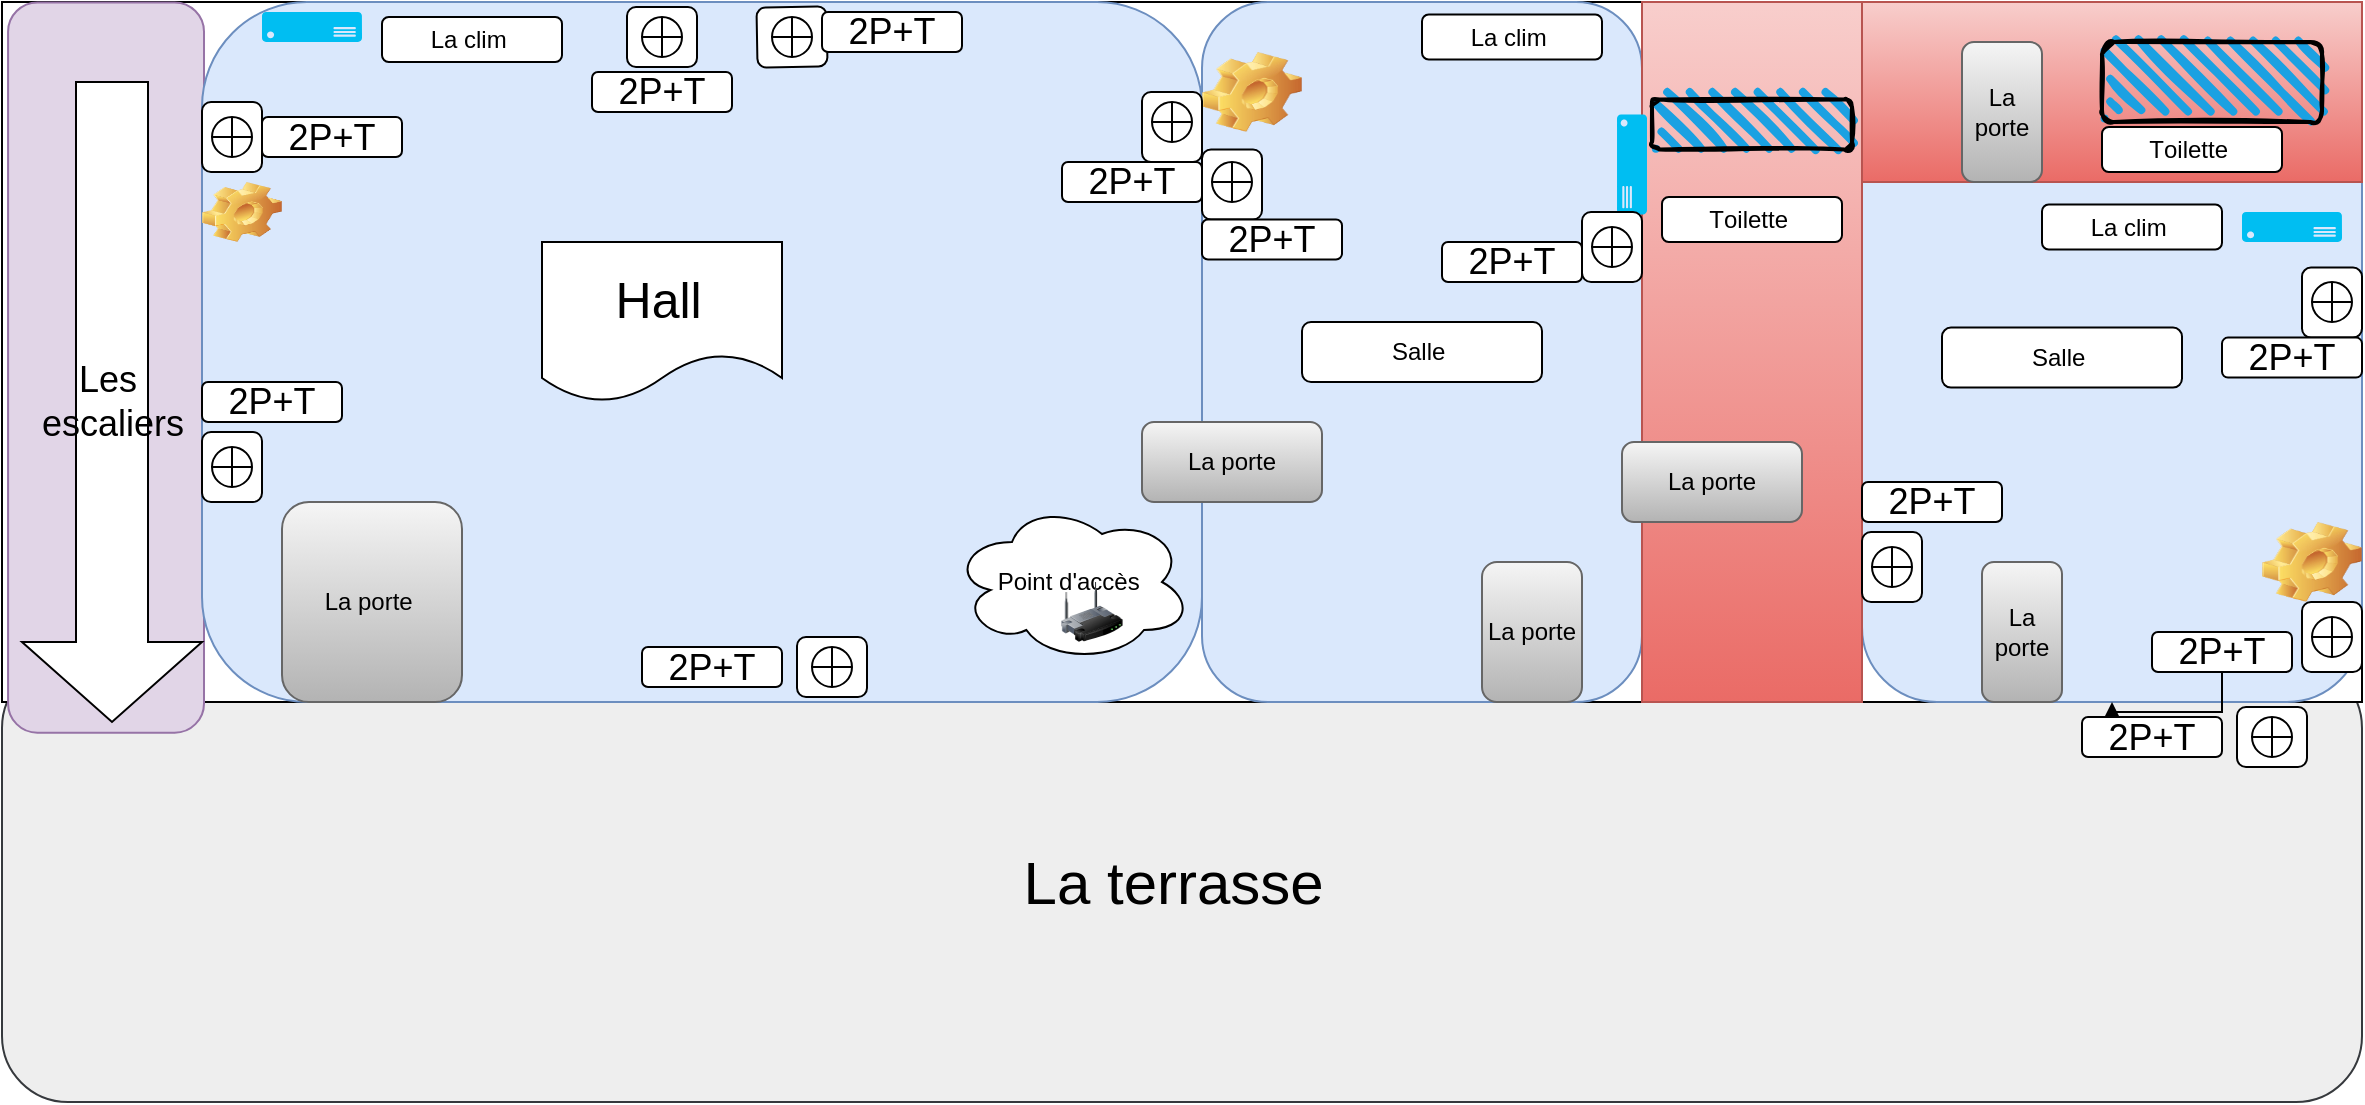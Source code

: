 <mxfile version="24.1.0" type="github">
  <diagram name="Page-1" id="bWEiz-yl2a5lwroInKTy">
    <mxGraphModel dx="5467" dy="425" grid="1" gridSize="10" guides="1" tooltips="1" connect="1" arrows="1" fold="1" page="1" pageScale="1" pageWidth="4681" pageHeight="3300" math="0" shadow="0">
      <root>
        <mxCell id="0" />
        <mxCell id="1" parent="0" />
        <mxCell id="A3eTrqCNgG_vszFpW4A1-3" value="&lt;font style=&quot;font-size: 30px;&quot;&gt;La terrasse&amp;nbsp;&lt;/font&gt;" style="rounded=1;whiteSpace=wrap;html=1;fillColor=#eeeeee;strokeColor=#36393d;" parent="1" vertex="1">
          <mxGeometry x="-100" y="340" width="1180" height="220" as="geometry" />
        </mxCell>
        <mxCell id="A3eTrqCNgG_vszFpW4A1-2" value="" style="rounded=0;whiteSpace=wrap;html=1;" parent="1" vertex="1">
          <mxGeometry x="-100" y="10" width="1180" height="350" as="geometry" />
        </mxCell>
        <mxCell id="A3eTrqCNgG_vszFpW4A1-4" value="" style="rounded=1;whiteSpace=wrap;html=1;rotation=-90;fillColor=#e1d5e7;strokeColor=#9673a6;" parent="1" vertex="1">
          <mxGeometry x="-230.56" y="143.82" width="365.16" height="97.97" as="geometry" />
        </mxCell>
        <mxCell id="A3eTrqCNgG_vszFpW4A1-10" value="&lt;font style=&quot;font-size: 18px;&quot;&gt;Les&amp;nbsp;&lt;/font&gt;&lt;div style=&quot;font-size: 18px;&quot;&gt;&lt;font style=&quot;font-size: 18px;&quot;&gt;escaliers&lt;/font&gt;&lt;/div&gt;" style="html=1;shadow=0;dashed=0;align=center;verticalAlign=middle;shape=mxgraph.arrows2.arrow;dy=0.6;dx=40;direction=south;notch=0;" parent="1" vertex="1">
          <mxGeometry x="-90" y="50" width="90" height="320" as="geometry" />
        </mxCell>
        <mxCell id="A3eTrqCNgG_vszFpW4A1-12" value="" style="rounded=1;whiteSpace=wrap;html=1;fillColor=#dae8fc;strokeColor=#6c8ebf;" parent="1" vertex="1">
          <mxGeometry y="10" width="500" height="350" as="geometry" />
        </mxCell>
        <mxCell id="A3eTrqCNgG_vszFpW4A1-13" value="" style="rounded=1;whiteSpace=wrap;html=1;fillColor=#dae8fc;strokeColor=#6c8ebf;" parent="1" vertex="1">
          <mxGeometry x="500" y="10" width="220" height="350" as="geometry" />
        </mxCell>
        <mxCell id="A3eTrqCNgG_vszFpW4A1-14" value="" style="rounded=1;whiteSpace=wrap;html=1;fillColor=#dae8fc;strokeColor=#6c8ebf;" parent="1" vertex="1">
          <mxGeometry x="830" y="10" width="250" height="350" as="geometry" />
        </mxCell>
        <mxCell id="A3eTrqCNgG_vszFpW4A1-16" value="" style="rounded=0;whiteSpace=wrap;html=1;fillColor=#f8cecc;strokeColor=#b85450;gradientColor=#ea6b66;" parent="1" vertex="1">
          <mxGeometry x="720" y="10" width="110" height="350" as="geometry" />
        </mxCell>
        <mxCell id="A3eTrqCNgG_vszFpW4A1-17" value="" style="rounded=0;whiteSpace=wrap;html=1;fillColor=#f8cecc;strokeColor=#b85450;gradientColor=#ea6b66;" parent="1" vertex="1">
          <mxGeometry x="830" y="10" width="250" height="90" as="geometry" />
        </mxCell>
        <mxCell id="A3eTrqCNgG_vszFpW4A1-18" value="La porte&amp;nbsp;" style="rounded=1;whiteSpace=wrap;html=1;fillColor=#f5f5f5;gradientColor=#b3b3b3;strokeColor=#666666;" parent="1" vertex="1">
          <mxGeometry x="40" y="260" width="90" height="100" as="geometry" />
        </mxCell>
        <mxCell id="A3eTrqCNgG_vszFpW4A1-19" value="La porte" style="rounded=1;whiteSpace=wrap;html=1;fillColor=#f5f5f5;gradientColor=#b3b3b3;strokeColor=#666666;" parent="1" vertex="1">
          <mxGeometry x="470" y="220" width="90" height="40" as="geometry" />
        </mxCell>
        <mxCell id="A3eTrqCNgG_vszFpW4A1-20" value="La porte" style="rounded=1;whiteSpace=wrap;html=1;fillColor=#f5f5f5;gradientColor=#b3b3b3;strokeColor=#666666;" parent="1" vertex="1">
          <mxGeometry x="640" y="290" width="50" height="70" as="geometry" />
        </mxCell>
        <mxCell id="A3eTrqCNgG_vszFpW4A1-21" value="La porte" style="rounded=1;whiteSpace=wrap;html=1;fillColor=#f5f5f5;gradientColor=#b3b3b3;strokeColor=#666666;" parent="1" vertex="1">
          <mxGeometry x="710" y="230" width="90" height="40" as="geometry" />
        </mxCell>
        <mxCell id="A3eTrqCNgG_vszFpW4A1-22" value="La porte" style="rounded=1;whiteSpace=wrap;html=1;fillColor=#f5f5f5;gradientColor=#b3b3b3;strokeColor=#666666;" parent="1" vertex="1">
          <mxGeometry x="890" y="290" width="40" height="70" as="geometry" />
        </mxCell>
        <mxCell id="A3eTrqCNgG_vszFpW4A1-23" value="La porte" style="rounded=1;whiteSpace=wrap;html=1;fillColor=#f5f5f5;gradientColor=#b3b3b3;strokeColor=#666666;" parent="1" vertex="1">
          <mxGeometry x="880" y="30" width="40" height="70" as="geometry" />
        </mxCell>
        <mxCell id="A3eTrqCNgG_vszFpW4A1-24" value="Point d&#39;accès&amp;nbsp;" style="ellipse;shape=cloud;whiteSpace=wrap;html=1;" parent="1" vertex="1">
          <mxGeometry x="375" y="260" width="120" height="80" as="geometry" />
        </mxCell>
        <mxCell id="A3eTrqCNgG_vszFpW4A1-25" value="" style="shape=image;html=1;verticalLabelPosition=bottom;verticalAlign=top;imageAspect=0;image=img/clipart/Gear_128x128.png" parent="1" vertex="1">
          <mxGeometry y="100" width="40" height="30" as="geometry" />
        </mxCell>
        <mxCell id="A3eTrqCNgG_vszFpW4A1-26" value="" style="shape=image;html=1;verticalLabelPosition=bottom;verticalAlign=top;imageAspect=0;image=img/clipart/Gear_128x128.png" parent="1" vertex="1">
          <mxGeometry x="500" y="35" width="50" height="40" as="geometry" />
        </mxCell>
        <mxCell id="A3eTrqCNgG_vszFpW4A1-27" value="" style="shape=image;html=1;verticalLabelPosition=bottom;verticalAlign=top;imageAspect=0;image=img/clipart/Gear_128x128.png" parent="1" vertex="1">
          <mxGeometry x="1030" y="270" width="50" height="40" as="geometry" />
        </mxCell>
        <mxCell id="A3eTrqCNgG_vszFpW4A1-28" value="" style="image;html=1;image=img/lib/clip_art/networking/Wireless_Router_128x128.png" parent="1" vertex="1">
          <mxGeometry x="420" y="300" width="50" height="30" as="geometry" />
        </mxCell>
        <mxCell id="A3eTrqCNgG_vszFpW4A1-30" value="&lt;font style=&quot;font-size: 25px;&quot;&gt;Hall&lt;/font&gt;&amp;nbsp;" style="shape=document;whiteSpace=wrap;html=1;boundedLbl=1;" parent="1" vertex="1">
          <mxGeometry x="170" y="130" width="120" height="80" as="geometry" />
        </mxCell>
        <mxCell id="A3eTrqCNgG_vszFpW4A1-33" value="" style="verticalLabelPosition=bottom;html=1;verticalAlign=top;align=center;strokeColor=none;fillColor=#00BEF2;shape=mxgraph.azure.server;" parent="1" vertex="1">
          <mxGeometry x="30" y="15" width="50" height="15" as="geometry" />
        </mxCell>
        <mxCell id="A3eTrqCNgG_vszFpW4A1-35" value="" style="verticalLabelPosition=bottom;html=1;verticalAlign=top;align=center;strokeColor=none;fillColor=#00BEF2;shape=mxgraph.azure.server;rotation=90;" parent="1" vertex="1">
          <mxGeometry x="690" y="83.75" width="50" height="15" as="geometry" />
        </mxCell>
        <mxCell id="A3eTrqCNgG_vszFpW4A1-36" value="" style="verticalLabelPosition=bottom;html=1;verticalAlign=top;align=center;strokeColor=none;fillColor=#00BEF2;shape=mxgraph.azure.server;" parent="1" vertex="1">
          <mxGeometry x="1020" y="115" width="50" height="15" as="geometry" />
        </mxCell>
        <mxCell id="A3eTrqCNgG_vszFpW4A1-37" value="La clim&amp;nbsp;" style="rounded=1;whiteSpace=wrap;html=1;" parent="1" vertex="1">
          <mxGeometry x="90" y="17.5" width="90" height="22.5" as="geometry" />
        </mxCell>
        <mxCell id="A3eTrqCNgG_vszFpW4A1-38" value="La clim&amp;nbsp;" style="rounded=1;whiteSpace=wrap;html=1;" parent="1" vertex="1">
          <mxGeometry x="610" y="16.25" width="90" height="22.5" as="geometry" />
        </mxCell>
        <mxCell id="A3eTrqCNgG_vszFpW4A1-39" value="La clim&amp;nbsp;" style="rounded=1;whiteSpace=wrap;html=1;" parent="1" vertex="1">
          <mxGeometry x="920" y="111.25" width="90" height="22.5" as="geometry" />
        </mxCell>
        <mxCell id="A3eTrqCNgG_vszFpW4A1-40" value="" style="rounded=1;whiteSpace=wrap;html=1;strokeWidth=2;fillWeight=4;hachureGap=8;hachureAngle=45;fillColor=#1ba1e2;sketch=1;" parent="1" vertex="1">
          <mxGeometry x="950" y="30" width="110" height="40" as="geometry" />
        </mxCell>
        <mxCell id="A3eTrqCNgG_vszFpW4A1-41" value="" style="rounded=1;whiteSpace=wrap;html=1;strokeWidth=2;fillWeight=4;hachureGap=8;hachureAngle=45;fillColor=#1ba1e2;sketch=1;" parent="1" vertex="1">
          <mxGeometry x="725" y="58.75" width="100" height="25" as="geometry" />
        </mxCell>
        <mxCell id="A3eTrqCNgG_vszFpW4A1-42" value="T&lt;span style=&quot;color: rgba(0, 0, 0, 0); font-family: monospace; font-size: 0px; text-align: start; text-wrap: nowrap;&quot;&gt;%3CmxGraphModel%3E%3Croot%3E%3CmxCell%20id%3D%220%22%2F%3E%3CmxCell%20id%3D%221%22%20parent%3D%220%22%2F%3E%3CmxCell%20id%3D%222%22%20value%3D%22La%20clim%26amp%3Bnbsp%3B%22%20style%3D%22rounded%3D1%3BwhiteSpace%3Dwrap%3Bhtml%3D1%3B%22%20vertex%3D%221%22%20parent%3D%221%22%3E%3CmxGeometry%20x%3D%22630%22%20y%3D%2236.25%22%20width%3D%2290%22%20height%3D%2222.5%22%20as%3D%22geometry%22%2F%3E%3C%2FmxCell%3E%3C%2Froot%3E%3C%2FmxGraphModel%3E&lt;/span&gt;oilette&amp;nbsp;" style="rounded=1;whiteSpace=wrap;html=1;" parent="1" vertex="1">
          <mxGeometry x="730" y="107.5" width="90" height="22.5" as="geometry" />
        </mxCell>
        <mxCell id="A3eTrqCNgG_vszFpW4A1-43" value="T&lt;span style=&quot;color: rgba(0, 0, 0, 0); font-family: monospace; font-size: 0px; text-align: start; text-wrap: nowrap;&quot;&gt;%3CmxGraphModel%3E%3Croot%3E%3CmxCell%20id%3D%220%22%2F%3E%3CmxCell%20id%3D%221%22%20parent%3D%220%22%2F%3E%3CmxCell%20id%3D%222%22%20value%3D%22La%20clim%26amp%3Bnbsp%3B%22%20style%3D%22rounded%3D1%3BwhiteSpace%3Dwrap%3Bhtml%3D1%3B%22%20vertex%3D%221%22%20parent%3D%221%22%3E%3CmxGeometry%20x%3D%22630%22%20y%3D%2236.25%22%20width%3D%2290%22%20height%3D%2222.5%22%20as%3D%22geometry%22%2F%3E%3C%2FmxCell%3E%3C%2Froot%3E%3C%2FmxGraphModel%3E&lt;/span&gt;oilette&amp;nbsp;" style="rounded=1;whiteSpace=wrap;html=1;" parent="1" vertex="1">
          <mxGeometry x="950" y="72.5" width="90" height="22.5" as="geometry" />
        </mxCell>
        <mxCell id="A3eTrqCNgG_vszFpW4A1-45" value="Salle&amp;nbsp;" style="rounded=1;whiteSpace=wrap;html=1;" parent="1" vertex="1">
          <mxGeometry x="550" y="170" width="120" height="30" as="geometry" />
        </mxCell>
        <mxCell id="A3eTrqCNgG_vszFpW4A1-46" value="Salle&amp;nbsp;" style="rounded=1;whiteSpace=wrap;html=1;" parent="1" vertex="1">
          <mxGeometry x="870" y="172.8" width="120" height="30" as="geometry" />
        </mxCell>
        <mxCell id="Nn4sGGpZGhYClsOdtxUB-1" value="" style="rounded=1;whiteSpace=wrap;html=1;" vertex="1" parent="1">
          <mxGeometry x="470" y="55" width="30" height="35" as="geometry" />
        </mxCell>
        <mxCell id="Nn4sGGpZGhYClsOdtxUB-2" value="" style="rounded=1;whiteSpace=wrap;html=1;rotation=90;" vertex="1" parent="1">
          <mxGeometry x="300" y="325" width="30" height="35" as="geometry" />
        </mxCell>
        <mxCell id="Nn4sGGpZGhYClsOdtxUB-3" value="" style="rounded=1;whiteSpace=wrap;html=1;" vertex="1" parent="1">
          <mxGeometry y="225" width="30" height="35" as="geometry" />
        </mxCell>
        <mxCell id="Nn4sGGpZGhYClsOdtxUB-4" value="" style="rounded=1;whiteSpace=wrap;html=1;" vertex="1" parent="1">
          <mxGeometry y="60" width="30" height="35" as="geometry" />
        </mxCell>
        <mxCell id="Nn4sGGpZGhYClsOdtxUB-5" value="" style="rounded=1;whiteSpace=wrap;html=1;rotation=89;" vertex="1" parent="1">
          <mxGeometry x="280" y="10" width="30" height="35" as="geometry" />
        </mxCell>
        <mxCell id="Nn4sGGpZGhYClsOdtxUB-6" value="" style="rounded=1;whiteSpace=wrap;html=1;rotation=90;" vertex="1" parent="1">
          <mxGeometry x="215" y="10" width="30" height="35" as="geometry" />
        </mxCell>
        <mxCell id="Nn4sGGpZGhYClsOdtxUB-8" value="" style="rounded=1;whiteSpace=wrap;html=1;" vertex="1" parent="1">
          <mxGeometry x="500" y="83.75" width="30" height="35" as="geometry" />
        </mxCell>
        <mxCell id="Nn4sGGpZGhYClsOdtxUB-9" value="" style="rounded=1;whiteSpace=wrap;html=1;" vertex="1" parent="1">
          <mxGeometry x="690" y="115" width="30" height="35" as="geometry" />
        </mxCell>
        <mxCell id="Nn4sGGpZGhYClsOdtxUB-10" value="" style="rounded=1;whiteSpace=wrap;html=1;rotation=-90;" vertex="1" parent="1">
          <mxGeometry x="1020" y="360" width="30" height="35" as="geometry" />
        </mxCell>
        <mxCell id="Nn4sGGpZGhYClsOdtxUB-11" value="" style="rounded=1;whiteSpace=wrap;html=1;" vertex="1" parent="1">
          <mxGeometry x="830" y="275" width="30" height="35" as="geometry" />
        </mxCell>
        <mxCell id="Nn4sGGpZGhYClsOdtxUB-12" value="" style="rounded=1;whiteSpace=wrap;html=1;" vertex="1" parent="1">
          <mxGeometry x="1050" y="310" width="30" height="35" as="geometry" />
        </mxCell>
        <mxCell id="Nn4sGGpZGhYClsOdtxUB-13" value="" style="rounded=1;whiteSpace=wrap;html=1;" vertex="1" parent="1">
          <mxGeometry x="1050" y="142.8" width="30" height="35" as="geometry" />
        </mxCell>
        <mxCell id="Nn4sGGpZGhYClsOdtxUB-17" value="" style="verticalLabelPosition=bottom;verticalAlign=top;html=1;shape=mxgraph.flowchart.summing_function;" vertex="1" parent="1">
          <mxGeometry x="475" y="60" width="20" height="20" as="geometry" />
        </mxCell>
        <mxCell id="Nn4sGGpZGhYClsOdtxUB-18" value="" style="verticalLabelPosition=bottom;verticalAlign=top;html=1;shape=mxgraph.flowchart.summing_function;" vertex="1" parent="1">
          <mxGeometry x="285" y="17.5" width="20" height="20" as="geometry" />
        </mxCell>
        <mxCell id="Nn4sGGpZGhYClsOdtxUB-19" value="" style="verticalLabelPosition=bottom;verticalAlign=top;html=1;shape=mxgraph.flowchart.summing_function;" vertex="1" parent="1">
          <mxGeometry x="305" y="332.5" width="20" height="20" as="geometry" />
        </mxCell>
        <mxCell id="Nn4sGGpZGhYClsOdtxUB-20" value="" style="verticalLabelPosition=bottom;verticalAlign=top;html=1;shape=mxgraph.flowchart.summing_function;" vertex="1" parent="1">
          <mxGeometry x="505" y="90" width="20" height="20" as="geometry" />
        </mxCell>
        <mxCell id="Nn4sGGpZGhYClsOdtxUB-21" value="" style="verticalLabelPosition=bottom;verticalAlign=top;html=1;shape=mxgraph.flowchart.summing_function;" vertex="1" parent="1">
          <mxGeometry x="220" y="17.5" width="20" height="20" as="geometry" />
        </mxCell>
        <mxCell id="Nn4sGGpZGhYClsOdtxUB-22" value="" style="verticalLabelPosition=bottom;verticalAlign=top;html=1;shape=mxgraph.flowchart.summing_function;" vertex="1" parent="1">
          <mxGeometry x="5" y="67.5" width="20" height="20" as="geometry" />
        </mxCell>
        <mxCell id="Nn4sGGpZGhYClsOdtxUB-23" value="" style="verticalLabelPosition=bottom;verticalAlign=top;html=1;shape=mxgraph.flowchart.summing_function;" vertex="1" parent="1">
          <mxGeometry x="5" y="232.5" width="20" height="20" as="geometry" />
        </mxCell>
        <mxCell id="Nn4sGGpZGhYClsOdtxUB-24" value="" style="verticalLabelPosition=bottom;verticalAlign=top;html=1;shape=mxgraph.flowchart.summing_function;" vertex="1" parent="1">
          <mxGeometry x="695" y="122.5" width="20" height="20" as="geometry" />
        </mxCell>
        <mxCell id="Nn4sGGpZGhYClsOdtxUB-25" value="" style="verticalLabelPosition=bottom;verticalAlign=top;html=1;shape=mxgraph.flowchart.summing_function;" vertex="1" parent="1">
          <mxGeometry x="1025" y="367.5" width="20" height="20" as="geometry" />
        </mxCell>
        <mxCell id="Nn4sGGpZGhYClsOdtxUB-26" value="" style="verticalLabelPosition=bottom;verticalAlign=top;html=1;shape=mxgraph.flowchart.summing_function;" vertex="1" parent="1">
          <mxGeometry x="1055" y="317.5" width="20" height="20" as="geometry" />
        </mxCell>
        <mxCell id="Nn4sGGpZGhYClsOdtxUB-27" value="" style="verticalLabelPosition=bottom;verticalAlign=top;html=1;shape=mxgraph.flowchart.summing_function;" vertex="1" parent="1">
          <mxGeometry x="835" y="282.5" width="20" height="20" as="geometry" />
        </mxCell>
        <mxCell id="Nn4sGGpZGhYClsOdtxUB-28" value="" style="verticalLabelPosition=bottom;verticalAlign=top;html=1;shape=mxgraph.flowchart.summing_function;" vertex="1" parent="1">
          <mxGeometry x="1055" y="150" width="20" height="20" as="geometry" />
        </mxCell>
        <mxCell id="Nn4sGGpZGhYClsOdtxUB-29" value="&lt;font style=&quot;font-size: 18px;&quot;&gt;2P+T&lt;/font&gt;" style="rounded=1;whiteSpace=wrap;html=1;" vertex="1" parent="1">
          <mxGeometry x="1010" y="177.8" width="70" height="20" as="geometry" />
        </mxCell>
        <mxCell id="Nn4sGGpZGhYClsOdtxUB-33" style="edgeStyle=orthogonalEdgeStyle;rounded=0;orthogonalLoop=1;jettySize=auto;html=1;exitX=0.5;exitY=1;exitDx=0;exitDy=0;" edge="1" parent="1" source="Nn4sGGpZGhYClsOdtxUB-30" target="A3eTrqCNgG_vszFpW4A1-14">
          <mxGeometry relative="1" as="geometry" />
        </mxCell>
        <mxCell id="Nn4sGGpZGhYClsOdtxUB-30" value="&lt;font style=&quot;font-size: 18px;&quot;&gt;2P+T&lt;/font&gt;" style="rounded=1;whiteSpace=wrap;html=1;" vertex="1" parent="1">
          <mxGeometry x="975" y="325" width="70" height="20" as="geometry" />
        </mxCell>
        <mxCell id="Nn4sGGpZGhYClsOdtxUB-31" value="&lt;font style=&quot;font-size: 18px;&quot;&gt;2P+T&lt;/font&gt;" style="rounded=1;whiteSpace=wrap;html=1;" vertex="1" parent="1">
          <mxGeometry x="940" y="367.5" width="70" height="20" as="geometry" />
        </mxCell>
        <mxCell id="Nn4sGGpZGhYClsOdtxUB-32" value="&lt;font style=&quot;font-size: 18px;&quot;&gt;2P+T&lt;/font&gt;" style="rounded=1;whiteSpace=wrap;html=1;" vertex="1" parent="1">
          <mxGeometry x="830" y="250" width="70" height="20" as="geometry" />
        </mxCell>
        <mxCell id="Nn4sGGpZGhYClsOdtxUB-34" value="&lt;font style=&quot;font-size: 18px;&quot;&gt;2P+T&lt;/font&gt;" style="rounded=1;whiteSpace=wrap;html=1;" vertex="1" parent="1">
          <mxGeometry x="620" y="130" width="70" height="20" as="geometry" />
        </mxCell>
        <mxCell id="Nn4sGGpZGhYClsOdtxUB-35" value="&lt;font style=&quot;font-size: 18px;&quot;&gt;2P+T&lt;/font&gt;" style="rounded=1;whiteSpace=wrap;html=1;" vertex="1" parent="1">
          <mxGeometry x="500" y="118.75" width="70" height="20" as="geometry" />
        </mxCell>
        <mxCell id="Nn4sGGpZGhYClsOdtxUB-36" value="&lt;font style=&quot;font-size: 18px;&quot;&gt;2P+T&lt;/font&gt;" style="rounded=1;whiteSpace=wrap;html=1;" vertex="1" parent="1">
          <mxGeometry x="430" y="90" width="70" height="20" as="geometry" />
        </mxCell>
        <mxCell id="Nn4sGGpZGhYClsOdtxUB-37" value="&lt;font style=&quot;font-size: 18px;&quot;&gt;2P+T&lt;/font&gt;" style="rounded=1;whiteSpace=wrap;html=1;" vertex="1" parent="1">
          <mxGeometry x="220" y="332.5" width="70" height="20" as="geometry" />
        </mxCell>
        <mxCell id="Nn4sGGpZGhYClsOdtxUB-38" value="&lt;font style=&quot;font-size: 18px;&quot;&gt;2P+T&lt;/font&gt;" style="rounded=1;whiteSpace=wrap;html=1;" vertex="1" parent="1">
          <mxGeometry x="310" y="15" width="70" height="20" as="geometry" />
        </mxCell>
        <mxCell id="Nn4sGGpZGhYClsOdtxUB-39" value="&lt;font style=&quot;font-size: 18px;&quot;&gt;2P+T&lt;/font&gt;" style="rounded=1;whiteSpace=wrap;html=1;" vertex="1" parent="1">
          <mxGeometry x="195" y="45" width="70" height="20" as="geometry" />
        </mxCell>
        <mxCell id="Nn4sGGpZGhYClsOdtxUB-40" value="&lt;font style=&quot;font-size: 18px;&quot;&gt;2P+T&lt;/font&gt;" style="rounded=1;whiteSpace=wrap;html=1;" vertex="1" parent="1">
          <mxGeometry x="30" y="67.5" width="70" height="20" as="geometry" />
        </mxCell>
        <mxCell id="Nn4sGGpZGhYClsOdtxUB-41" value="&lt;font style=&quot;font-size: 18px;&quot;&gt;2P+T&lt;/font&gt;" style="rounded=1;whiteSpace=wrap;html=1;" vertex="1" parent="1">
          <mxGeometry y="200" width="70" height="20" as="geometry" />
        </mxCell>
      </root>
    </mxGraphModel>
  </diagram>
</mxfile>
